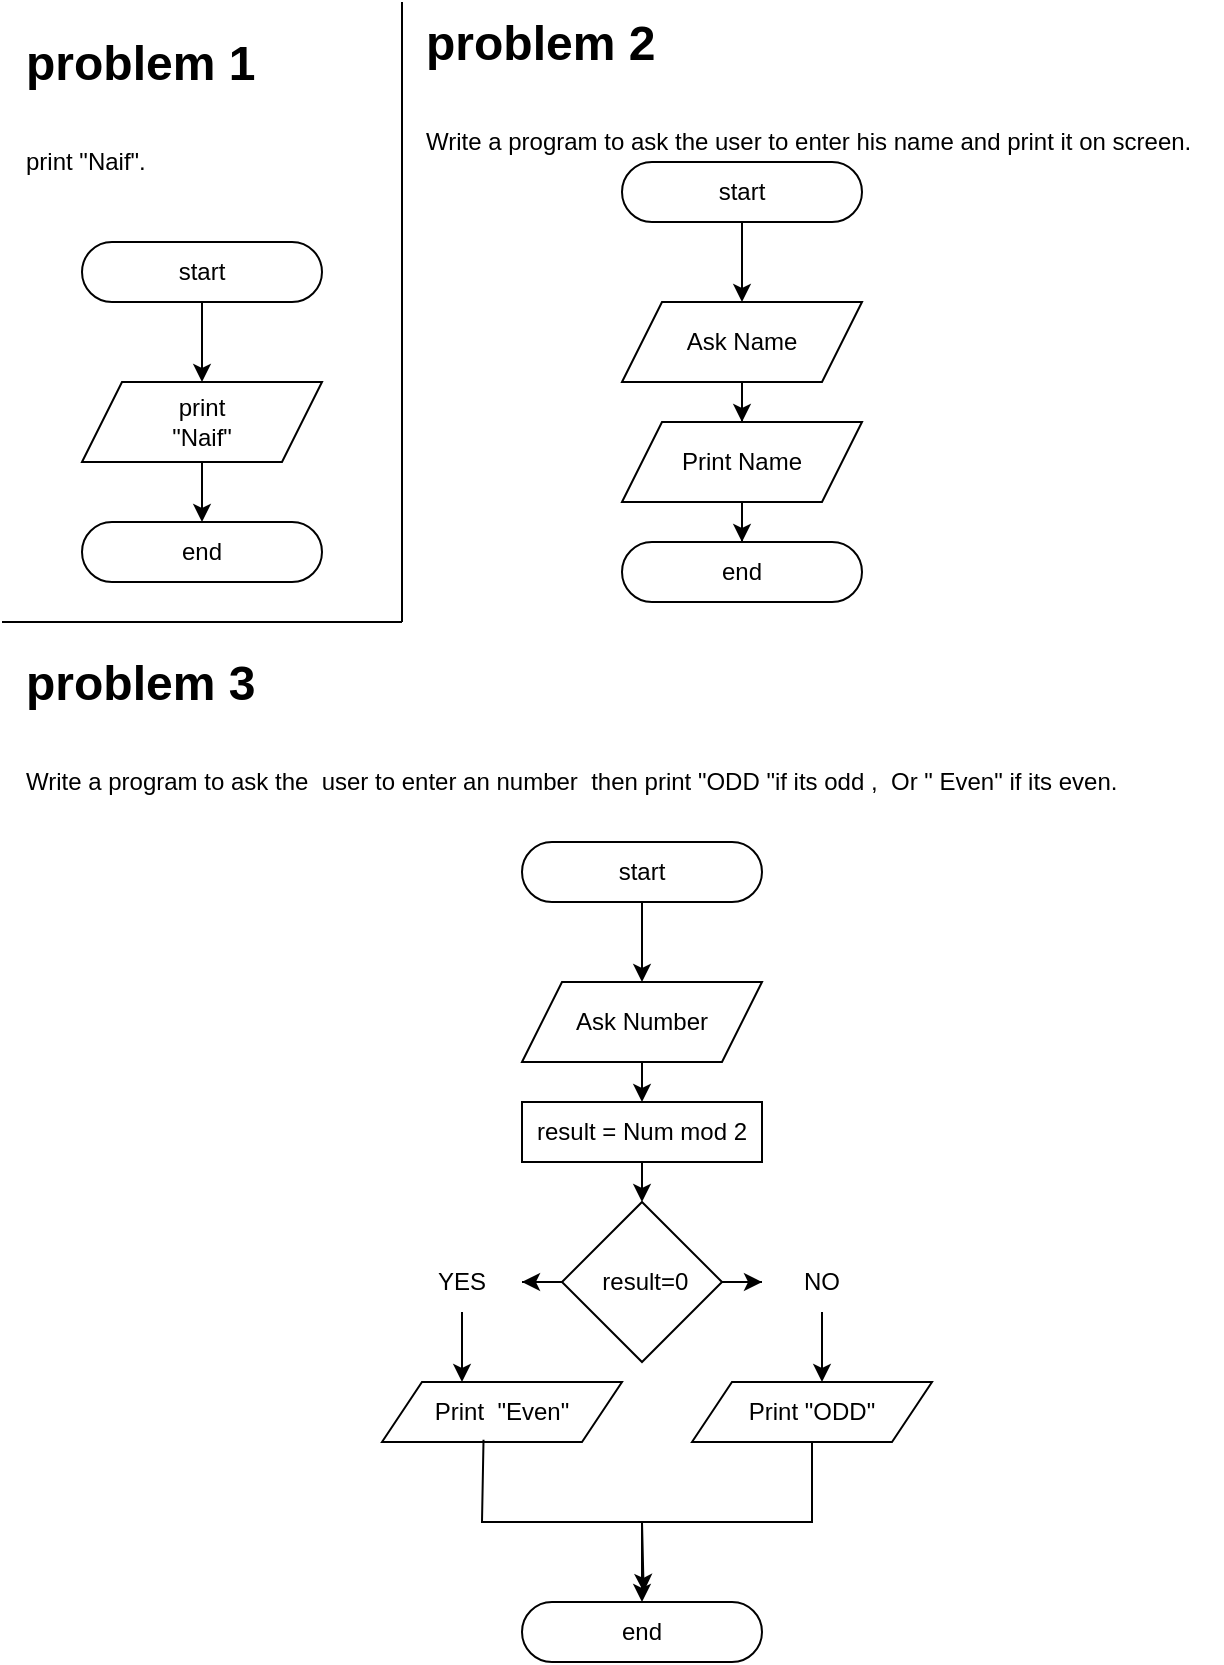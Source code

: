 <mxfile version="26.0.10">
  <diagram name="Page-1" id="ddUY0-JBl0YZsYEiuBf4">
    <mxGraphModel dx="925" dy="585" grid="1" gridSize="10" guides="1" tooltips="1" connect="1" arrows="1" fold="1" page="1" pageScale="1" pageWidth="827" pageHeight="1169" math="0" shadow="0">
      <root>
        <mxCell id="0" />
        <mxCell id="1" parent="0" />
        <mxCell id="8YABR_l0edWi9X-4XDio-1" value="end" style="rounded=1;whiteSpace=wrap;html=1;arcSize=50;" vertex="1" parent="1">
          <mxGeometry x="40" y="260" width="120" height="30" as="geometry" />
        </mxCell>
        <mxCell id="8YABR_l0edWi9X-4XDio-6" value="" style="edgeStyle=orthogonalEdgeStyle;rounded=0;orthogonalLoop=1;jettySize=auto;html=1;" edge="1" parent="1" source="8YABR_l0edWi9X-4XDio-2" target="8YABR_l0edWi9X-4XDio-1">
          <mxGeometry relative="1" as="geometry" />
        </mxCell>
        <mxCell id="8YABR_l0edWi9X-4XDio-2" value="print&lt;div&gt;&quot;Naif&quot;&lt;/div&gt;" style="shape=parallelogram;perimeter=parallelogramPerimeter;whiteSpace=wrap;html=1;fixedSize=1;" vertex="1" parent="1">
          <mxGeometry x="40" y="190" width="120" height="40" as="geometry" />
        </mxCell>
        <mxCell id="8YABR_l0edWi9X-4XDio-7" value="" style="edgeStyle=orthogonalEdgeStyle;rounded=0;orthogonalLoop=1;jettySize=auto;html=1;" edge="1" parent="1" source="8YABR_l0edWi9X-4XDio-3" target="8YABR_l0edWi9X-4XDio-2">
          <mxGeometry relative="1" as="geometry" />
        </mxCell>
        <mxCell id="8YABR_l0edWi9X-4XDio-3" value="start" style="rounded=1;whiteSpace=wrap;html=1;arcSize=50;" vertex="1" parent="1">
          <mxGeometry x="40" y="120" width="120" height="30" as="geometry" />
        </mxCell>
        <mxCell id="8YABR_l0edWi9X-4XDio-8" value="" style="endArrow=none;html=1;rounded=0;" edge="1" parent="1">
          <mxGeometry width="50" height="50" relative="1" as="geometry">
            <mxPoint x="200" y="310" as="sourcePoint" />
            <mxPoint x="200" as="targetPoint" />
          </mxGeometry>
        </mxCell>
        <mxCell id="8YABR_l0edWi9X-4XDio-9" value="" style="endArrow=none;html=1;rounded=0;" edge="1" parent="1">
          <mxGeometry width="50" height="50" relative="1" as="geometry">
            <mxPoint y="310" as="sourcePoint" />
            <mxPoint x="200" y="310" as="targetPoint" />
          </mxGeometry>
        </mxCell>
        <mxCell id="8YABR_l0edWi9X-4XDio-12" value="&lt;h1 style=&quot;margin-top: 0px;&quot;&gt;&lt;span style=&quot;background-color: transparent; color: light-dark(rgb(0, 0, 0), rgb(255, 255, 255));&quot;&gt;problem 1&lt;/span&gt;&lt;/h1&gt;&lt;h1 style=&quot;margin-top: 0px;&quot;&gt;&lt;span style=&quot;font-size: 12px; font-weight: 400;&quot;&gt;print &quot;Naif&quot;.&lt;/span&gt;&lt;/h1&gt;" style="text;html=1;whiteSpace=wrap;overflow=hidden;rounded=0;" vertex="1" parent="1">
          <mxGeometry x="10" y="10" width="180" height="80" as="geometry" />
        </mxCell>
        <mxCell id="8YABR_l0edWi9X-4XDio-13" value="&lt;h1 style=&quot;margin-top: 0px;&quot;&gt;&lt;span style=&quot;background-color: transparent; color: light-dark(rgb(0, 0, 0), rgb(255, 255, 255));&quot;&gt;problem 2&lt;/span&gt;&lt;/h1&gt;&lt;h1 style=&quot;margin-top: 0px;&quot;&gt;&lt;span style=&quot;font-size: 12px; font-weight: 400;&quot;&gt;Write a program to ask the user to enter his name and print it on screen.&lt;/span&gt;&lt;/h1&gt;" style="text;html=1;whiteSpace=wrap;overflow=hidden;rounded=0;" vertex="1" parent="1">
          <mxGeometry x="210" width="390" height="80" as="geometry" />
        </mxCell>
        <mxCell id="8YABR_l0edWi9X-4XDio-15" value="end" style="rounded=1;whiteSpace=wrap;html=1;arcSize=50;" vertex="1" parent="1">
          <mxGeometry x="310" y="270" width="120" height="30" as="geometry" />
        </mxCell>
        <mxCell id="8YABR_l0edWi9X-4XDio-23" value="" style="edgeStyle=orthogonalEdgeStyle;rounded=0;orthogonalLoop=1;jettySize=auto;html=1;" edge="1" parent="1" source="8YABR_l0edWi9X-4XDio-17" target="8YABR_l0edWi9X-4XDio-22">
          <mxGeometry relative="1" as="geometry" />
        </mxCell>
        <mxCell id="8YABR_l0edWi9X-4XDio-17" value="Ask Name" style="shape=parallelogram;perimeter=parallelogramPerimeter;whiteSpace=wrap;html=1;fixedSize=1;" vertex="1" parent="1">
          <mxGeometry x="310" y="150" width="120" height="40" as="geometry" />
        </mxCell>
        <mxCell id="8YABR_l0edWi9X-4XDio-18" value="" style="edgeStyle=orthogonalEdgeStyle;rounded=0;orthogonalLoop=1;jettySize=auto;html=1;" edge="1" parent="1" source="8YABR_l0edWi9X-4XDio-19" target="8YABR_l0edWi9X-4XDio-17">
          <mxGeometry relative="1" as="geometry" />
        </mxCell>
        <mxCell id="8YABR_l0edWi9X-4XDio-19" value="start" style="rounded=1;whiteSpace=wrap;html=1;arcSize=50;" vertex="1" parent="1">
          <mxGeometry x="310" y="80" width="120" height="30" as="geometry" />
        </mxCell>
        <mxCell id="8YABR_l0edWi9X-4XDio-25" value="" style="edgeStyle=orthogonalEdgeStyle;rounded=0;orthogonalLoop=1;jettySize=auto;html=1;" edge="1" parent="1" source="8YABR_l0edWi9X-4XDio-22" target="8YABR_l0edWi9X-4XDio-15">
          <mxGeometry relative="1" as="geometry" />
        </mxCell>
        <mxCell id="8YABR_l0edWi9X-4XDio-22" value="Print Name" style="shape=parallelogram;perimeter=parallelogramPerimeter;whiteSpace=wrap;html=1;fixedSize=1;" vertex="1" parent="1">
          <mxGeometry x="310" y="210" width="120" height="40" as="geometry" />
        </mxCell>
        <mxCell id="8YABR_l0edWi9X-4XDio-26" value="end" style="rounded=1;whiteSpace=wrap;html=1;arcSize=50;" vertex="1" parent="1">
          <mxGeometry x="260" y="800" width="120" height="30" as="geometry" />
        </mxCell>
        <mxCell id="8YABR_l0edWi9X-4XDio-28" value="Ask Number" style="shape=parallelogram;perimeter=parallelogramPerimeter;whiteSpace=wrap;html=1;fixedSize=1;" vertex="1" parent="1">
          <mxGeometry x="260" y="490" width="120" height="40" as="geometry" />
        </mxCell>
        <mxCell id="8YABR_l0edWi9X-4XDio-29" value="" style="edgeStyle=orthogonalEdgeStyle;rounded=0;orthogonalLoop=1;jettySize=auto;html=1;" edge="1" parent="1" source="8YABR_l0edWi9X-4XDio-30" target="8YABR_l0edWi9X-4XDio-28">
          <mxGeometry relative="1" as="geometry" />
        </mxCell>
        <mxCell id="8YABR_l0edWi9X-4XDio-30" value="start" style="rounded=1;whiteSpace=wrap;html=1;arcSize=50;" vertex="1" parent="1">
          <mxGeometry x="260" y="420" width="120" height="30" as="geometry" />
        </mxCell>
        <mxCell id="8YABR_l0edWi9X-4XDio-33" value="&lt;h1 style=&quot;margin-top: 0px;&quot;&gt;&lt;span style=&quot;background-color: transparent; color: light-dark(rgb(0, 0, 0), rgb(255, 255, 255));&quot;&gt;problem 3&lt;/span&gt;&lt;/h1&gt;&lt;h1 style=&quot;margin-top: 0px;&quot;&gt;&lt;span style=&quot;font-size: 12px; font-weight: 400;&quot;&gt;Write a program to ask the&amp;nbsp; user to enter an number&amp;nbsp; then print &quot;ODD &quot;if its odd ,&amp;nbsp; Or &quot; Even&quot; if its even.&amp;nbsp;&lt;/span&gt;&lt;/h1&gt;" style="text;html=1;whiteSpace=wrap;overflow=hidden;rounded=0;" vertex="1" parent="1">
          <mxGeometry x="10" y="320" width="600" height="80" as="geometry" />
        </mxCell>
        <mxCell id="8YABR_l0edWi9X-4XDio-34" value="result = Num mod 2" style="rounded=0;whiteSpace=wrap;html=1;" vertex="1" parent="1">
          <mxGeometry x="260" y="550" width="120" height="30" as="geometry" />
        </mxCell>
        <mxCell id="8YABR_l0edWi9X-4XDio-45" value="" style="edgeStyle=orthogonalEdgeStyle;rounded=0;orthogonalLoop=1;jettySize=auto;html=1;" edge="1" parent="1" source="8YABR_l0edWi9X-4XDio-35" target="8YABR_l0edWi9X-4XDio-40">
          <mxGeometry relative="1" as="geometry" />
        </mxCell>
        <mxCell id="8YABR_l0edWi9X-4XDio-47" value="" style="edgeStyle=orthogonalEdgeStyle;rounded=0;orthogonalLoop=1;jettySize=auto;html=1;" edge="1" parent="1" source="8YABR_l0edWi9X-4XDio-35" target="8YABR_l0edWi9X-4XDio-46">
          <mxGeometry relative="1" as="geometry" />
        </mxCell>
        <mxCell id="8YABR_l0edWi9X-4XDio-35" value="&amp;nbsp;result=0" style="rhombus;whiteSpace=wrap;html=1;" vertex="1" parent="1">
          <mxGeometry x="280" y="600" width="80" height="80" as="geometry" />
        </mxCell>
        <mxCell id="8YABR_l0edWi9X-4XDio-37" value="Print&amp;nbsp; &quot;Even&quot;" style="shape=parallelogram;perimeter=parallelogramPerimeter;whiteSpace=wrap;html=1;fixedSize=1;" vertex="1" parent="1">
          <mxGeometry x="190" y="690" width="120" height="30" as="geometry" />
        </mxCell>
        <mxCell id="8YABR_l0edWi9X-4XDio-39" value="" style="endArrow=classic;html=1;rounded=0;exitX=0.423;exitY=0.962;exitDx=0;exitDy=0;exitPerimeter=0;entryX=0.507;entryY=-0.167;entryDx=0;entryDy=0;entryPerimeter=0;" edge="1" parent="1" source="8YABR_l0edWi9X-4XDio-37" target="8YABR_l0edWi9X-4XDio-26">
          <mxGeometry width="50" height="50" relative="1" as="geometry">
            <mxPoint x="180" y="590" as="sourcePoint" />
            <mxPoint x="230" y="540" as="targetPoint" />
            <Array as="points">
              <mxPoint x="240" y="760" />
              <mxPoint x="320" y="760" />
            </Array>
          </mxGeometry>
        </mxCell>
        <mxCell id="8YABR_l0edWi9X-4XDio-44" value="" style="edgeStyle=orthogonalEdgeStyle;rounded=0;orthogonalLoop=1;jettySize=auto;html=1;" edge="1" parent="1" source="8YABR_l0edWi9X-4XDio-40" target="8YABR_l0edWi9X-4XDio-37">
          <mxGeometry relative="1" as="geometry">
            <Array as="points">
              <mxPoint x="230" y="680" />
              <mxPoint x="230" y="680" />
            </Array>
          </mxGeometry>
        </mxCell>
        <mxCell id="8YABR_l0edWi9X-4XDio-40" value="YES" style="text;html=1;align=center;verticalAlign=middle;whiteSpace=wrap;rounded=0;" vertex="1" parent="1">
          <mxGeometry x="200" y="625" width="60" height="30" as="geometry" />
        </mxCell>
        <mxCell id="8YABR_l0edWi9X-4XDio-49" value="" style="edgeStyle=orthogonalEdgeStyle;rounded=0;orthogonalLoop=1;jettySize=auto;html=1;" edge="1" parent="1" source="8YABR_l0edWi9X-4XDio-46" target="8YABR_l0edWi9X-4XDio-48">
          <mxGeometry relative="1" as="geometry">
            <Array as="points">
              <mxPoint x="410" y="690" />
              <mxPoint x="410" y="690" />
            </Array>
          </mxGeometry>
        </mxCell>
        <mxCell id="8YABR_l0edWi9X-4XDio-46" value="NO" style="text;html=1;align=center;verticalAlign=middle;whiteSpace=wrap;rounded=0;" vertex="1" parent="1">
          <mxGeometry x="380" y="625" width="60" height="30" as="geometry" />
        </mxCell>
        <mxCell id="8YABR_l0edWi9X-4XDio-50" value="" style="edgeStyle=orthogonalEdgeStyle;rounded=0;orthogonalLoop=1;jettySize=auto;html=1;" edge="1" parent="1" source="8YABR_l0edWi9X-4XDio-48" target="8YABR_l0edWi9X-4XDio-26">
          <mxGeometry relative="1" as="geometry" />
        </mxCell>
        <mxCell id="8YABR_l0edWi9X-4XDio-48" value="Print &quot;ODD&quot;" style="shape=parallelogram;perimeter=parallelogramPerimeter;whiteSpace=wrap;html=1;fixedSize=1;" vertex="1" parent="1">
          <mxGeometry x="345" y="690" width="120" height="30" as="geometry" />
        </mxCell>
        <mxCell id="8YABR_l0edWi9X-4XDio-52" value="" style="endArrow=classic;html=1;rounded=0;exitX=0.5;exitY=1;exitDx=0;exitDy=0;entryX=0.5;entryY=0;entryDx=0;entryDy=0;" edge="1" parent="1" source="8YABR_l0edWi9X-4XDio-28" target="8YABR_l0edWi9X-4XDio-34">
          <mxGeometry width="50" height="50" relative="1" as="geometry">
            <mxPoint x="180" y="650" as="sourcePoint" />
            <mxPoint x="230" y="600" as="targetPoint" />
          </mxGeometry>
        </mxCell>
        <mxCell id="8YABR_l0edWi9X-4XDio-53" value="" style="endArrow=classic;html=1;rounded=0;exitX=0.5;exitY=1;exitDx=0;exitDy=0;entryX=0.5;entryY=0;entryDx=0;entryDy=0;" edge="1" parent="1" source="8YABR_l0edWi9X-4XDio-34" target="8YABR_l0edWi9X-4XDio-35">
          <mxGeometry width="50" height="50" relative="1" as="geometry">
            <mxPoint x="180" y="650" as="sourcePoint" />
            <mxPoint x="230" y="600" as="targetPoint" />
          </mxGeometry>
        </mxCell>
      </root>
    </mxGraphModel>
  </diagram>
</mxfile>
